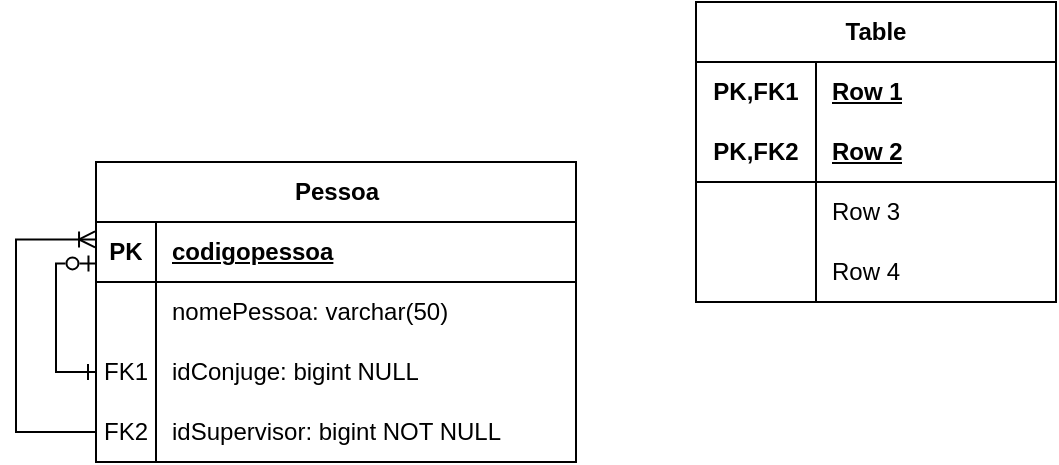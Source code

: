 <mxfile version="28.1.2">
  <diagram name="Página-1" id="4LtKs2egv7IMQ5CoFYMM">
    <mxGraphModel dx="243" dy="144" grid="1" gridSize="10" guides="1" tooltips="1" connect="1" arrows="1" fold="1" page="1" pageScale="1" pageWidth="827" pageHeight="1169" math="0" shadow="0" adaptiveColors="none">
      <root>
        <mxCell id="0" />
        <mxCell id="1" parent="0" />
        <mxCell id="pJ67ETkopfBpscHhz8Sm-31" style="edgeStyle=orthogonalEdgeStyle;rounded=0;orthogonalLoop=1;jettySize=auto;html=1;entryX=0;entryY=0.5;entryDx=0;entryDy=0;startArrow=ERzeroToOne;startFill=0;endArrow=ERone;endFill=0;exitX=0.001;exitY=0.69;exitDx=0;exitDy=0;exitPerimeter=0;" parent="1" source="pJ67ETkopfBpscHhz8Sm-16" target="pJ67ETkopfBpscHhz8Sm-22" edge="1">
          <mxGeometry relative="1" as="geometry" />
        </mxCell>
        <mxCell id="pJ67ETkopfBpscHhz8Sm-2" value="Table" style="shape=table;startSize=30;container=1;collapsible=1;childLayout=tableLayout;fixedRows=1;rowLines=0;fontStyle=1;align=center;resizeLast=1;html=1;whiteSpace=wrap;" parent="1" vertex="1">
          <mxGeometry x="370" y="50" width="180" height="150" as="geometry" />
        </mxCell>
        <mxCell id="pJ67ETkopfBpscHhz8Sm-3" value="" style="shape=tableRow;horizontal=0;startSize=0;swimlaneHead=0;swimlaneBody=0;fillColor=none;collapsible=0;dropTarget=0;points=[[0,0.5],[1,0.5]];portConstraint=eastwest;top=0;left=0;right=0;bottom=0;html=1;" parent="pJ67ETkopfBpscHhz8Sm-2" vertex="1">
          <mxGeometry y="30" width="180" height="30" as="geometry" />
        </mxCell>
        <mxCell id="pJ67ETkopfBpscHhz8Sm-4" value="PK,FK1" style="shape=partialRectangle;connectable=0;fillColor=none;top=0;left=0;bottom=0;right=0;fontStyle=1;overflow=hidden;html=1;whiteSpace=wrap;" parent="pJ67ETkopfBpscHhz8Sm-3" vertex="1">
          <mxGeometry width="60" height="30" as="geometry">
            <mxRectangle width="60" height="30" as="alternateBounds" />
          </mxGeometry>
        </mxCell>
        <mxCell id="pJ67ETkopfBpscHhz8Sm-5" value="Row 1" style="shape=partialRectangle;connectable=0;fillColor=none;top=0;left=0;bottom=0;right=0;align=left;spacingLeft=6;fontStyle=5;overflow=hidden;html=1;whiteSpace=wrap;" parent="pJ67ETkopfBpscHhz8Sm-3" vertex="1">
          <mxGeometry x="60" width="120" height="30" as="geometry">
            <mxRectangle width="120" height="30" as="alternateBounds" />
          </mxGeometry>
        </mxCell>
        <mxCell id="pJ67ETkopfBpscHhz8Sm-6" value="" style="shape=tableRow;horizontal=0;startSize=0;swimlaneHead=0;swimlaneBody=0;fillColor=none;collapsible=0;dropTarget=0;points=[[0,0.5],[1,0.5]];portConstraint=eastwest;top=0;left=0;right=0;bottom=1;html=1;" parent="pJ67ETkopfBpscHhz8Sm-2" vertex="1">
          <mxGeometry y="60" width="180" height="30" as="geometry" />
        </mxCell>
        <mxCell id="pJ67ETkopfBpscHhz8Sm-7" value="PK,FK2" style="shape=partialRectangle;connectable=0;fillColor=none;top=0;left=0;bottom=0;right=0;fontStyle=1;overflow=hidden;html=1;whiteSpace=wrap;" parent="pJ67ETkopfBpscHhz8Sm-6" vertex="1">
          <mxGeometry width="60" height="30" as="geometry">
            <mxRectangle width="60" height="30" as="alternateBounds" />
          </mxGeometry>
        </mxCell>
        <mxCell id="pJ67ETkopfBpscHhz8Sm-8" value="Row 2" style="shape=partialRectangle;connectable=0;fillColor=none;top=0;left=0;bottom=0;right=0;align=left;spacingLeft=6;fontStyle=5;overflow=hidden;html=1;whiteSpace=wrap;" parent="pJ67ETkopfBpscHhz8Sm-6" vertex="1">
          <mxGeometry x="60" width="120" height="30" as="geometry">
            <mxRectangle width="120" height="30" as="alternateBounds" />
          </mxGeometry>
        </mxCell>
        <mxCell id="pJ67ETkopfBpscHhz8Sm-9" value="" style="shape=tableRow;horizontal=0;startSize=0;swimlaneHead=0;swimlaneBody=0;fillColor=none;collapsible=0;dropTarget=0;points=[[0,0.5],[1,0.5]];portConstraint=eastwest;top=0;left=0;right=0;bottom=0;html=1;" parent="pJ67ETkopfBpscHhz8Sm-2" vertex="1">
          <mxGeometry y="90" width="180" height="30" as="geometry" />
        </mxCell>
        <mxCell id="pJ67ETkopfBpscHhz8Sm-10" value="" style="shape=partialRectangle;connectable=0;fillColor=none;top=0;left=0;bottom=0;right=0;editable=1;overflow=hidden;html=1;whiteSpace=wrap;" parent="pJ67ETkopfBpscHhz8Sm-9" vertex="1">
          <mxGeometry width="60" height="30" as="geometry">
            <mxRectangle width="60" height="30" as="alternateBounds" />
          </mxGeometry>
        </mxCell>
        <mxCell id="pJ67ETkopfBpscHhz8Sm-11" value="Row 3" style="shape=partialRectangle;connectable=0;fillColor=none;top=0;left=0;bottom=0;right=0;align=left;spacingLeft=6;overflow=hidden;html=1;whiteSpace=wrap;" parent="pJ67ETkopfBpscHhz8Sm-9" vertex="1">
          <mxGeometry x="60" width="120" height="30" as="geometry">
            <mxRectangle width="120" height="30" as="alternateBounds" />
          </mxGeometry>
        </mxCell>
        <mxCell id="pJ67ETkopfBpscHhz8Sm-12" value="" style="shape=tableRow;horizontal=0;startSize=0;swimlaneHead=0;swimlaneBody=0;fillColor=none;collapsible=0;dropTarget=0;points=[[0,0.5],[1,0.5]];portConstraint=eastwest;top=0;left=0;right=0;bottom=0;html=1;" parent="pJ67ETkopfBpscHhz8Sm-2" vertex="1">
          <mxGeometry y="120" width="180" height="30" as="geometry" />
        </mxCell>
        <mxCell id="pJ67ETkopfBpscHhz8Sm-13" value="" style="shape=partialRectangle;connectable=0;fillColor=none;top=0;left=0;bottom=0;right=0;editable=1;overflow=hidden;html=1;whiteSpace=wrap;" parent="pJ67ETkopfBpscHhz8Sm-12" vertex="1">
          <mxGeometry width="60" height="30" as="geometry">
            <mxRectangle width="60" height="30" as="alternateBounds" />
          </mxGeometry>
        </mxCell>
        <mxCell id="pJ67ETkopfBpscHhz8Sm-14" value="Row 4" style="shape=partialRectangle;connectable=0;fillColor=none;top=0;left=0;bottom=0;right=0;align=left;spacingLeft=6;overflow=hidden;html=1;whiteSpace=wrap;" parent="pJ67ETkopfBpscHhz8Sm-12" vertex="1">
          <mxGeometry x="60" width="120" height="30" as="geometry">
            <mxRectangle width="120" height="30" as="alternateBounds" />
          </mxGeometry>
        </mxCell>
        <mxCell id="pJ67ETkopfBpscHhz8Sm-15" value="Pessoa" style="shape=table;startSize=30;container=1;collapsible=1;childLayout=tableLayout;fixedRows=1;rowLines=0;fontStyle=1;align=center;resizeLast=1;html=1;" parent="1" vertex="1">
          <mxGeometry x="70" y="130" width="240" height="150" as="geometry" />
        </mxCell>
        <mxCell id="pJ67ETkopfBpscHhz8Sm-16" value="" style="shape=tableRow;horizontal=0;startSize=0;swimlaneHead=0;swimlaneBody=0;fillColor=none;collapsible=0;dropTarget=0;points=[[0,0.5],[1,0.5]];portConstraint=eastwest;top=0;left=0;right=0;bottom=1;" parent="pJ67ETkopfBpscHhz8Sm-15" vertex="1">
          <mxGeometry y="30" width="240" height="30" as="geometry" />
        </mxCell>
        <mxCell id="pJ67ETkopfBpscHhz8Sm-17" value="PK" style="shape=partialRectangle;connectable=0;fillColor=none;top=0;left=0;bottom=0;right=0;fontStyle=1;overflow=hidden;whiteSpace=wrap;html=1;" parent="pJ67ETkopfBpscHhz8Sm-16" vertex="1">
          <mxGeometry width="30" height="30" as="geometry">
            <mxRectangle width="30" height="30" as="alternateBounds" />
          </mxGeometry>
        </mxCell>
        <mxCell id="pJ67ETkopfBpscHhz8Sm-18" value="codigopessoa" style="shape=partialRectangle;connectable=0;fillColor=none;top=0;left=0;bottom=0;right=0;align=left;spacingLeft=6;fontStyle=5;overflow=hidden;whiteSpace=wrap;html=1;" parent="pJ67ETkopfBpscHhz8Sm-16" vertex="1">
          <mxGeometry x="30" width="210" height="30" as="geometry">
            <mxRectangle width="210" height="30" as="alternateBounds" />
          </mxGeometry>
        </mxCell>
        <mxCell id="pJ67ETkopfBpscHhz8Sm-19" value="" style="shape=tableRow;horizontal=0;startSize=0;swimlaneHead=0;swimlaneBody=0;fillColor=none;collapsible=0;dropTarget=0;points=[[0,0.5],[1,0.5]];portConstraint=eastwest;top=0;left=0;right=0;bottom=0;" parent="pJ67ETkopfBpscHhz8Sm-15" vertex="1">
          <mxGeometry y="60" width="240" height="30" as="geometry" />
        </mxCell>
        <mxCell id="pJ67ETkopfBpscHhz8Sm-20" value="" style="shape=partialRectangle;connectable=0;fillColor=none;top=0;left=0;bottom=0;right=0;editable=1;overflow=hidden;whiteSpace=wrap;html=1;" parent="pJ67ETkopfBpscHhz8Sm-19" vertex="1">
          <mxGeometry width="30" height="30" as="geometry">
            <mxRectangle width="30" height="30" as="alternateBounds" />
          </mxGeometry>
        </mxCell>
        <mxCell id="pJ67ETkopfBpscHhz8Sm-21" value="nomePessoa: varchar(50)" style="shape=partialRectangle;connectable=0;fillColor=none;top=0;left=0;bottom=0;right=0;align=left;spacingLeft=6;overflow=hidden;whiteSpace=wrap;html=1;" parent="pJ67ETkopfBpscHhz8Sm-19" vertex="1">
          <mxGeometry x="30" width="210" height="30" as="geometry">
            <mxRectangle width="210" height="30" as="alternateBounds" />
          </mxGeometry>
        </mxCell>
        <mxCell id="pJ67ETkopfBpscHhz8Sm-22" value="" style="shape=tableRow;horizontal=0;startSize=0;swimlaneHead=0;swimlaneBody=0;fillColor=none;collapsible=0;dropTarget=0;points=[[0,0.5],[1,0.5]];portConstraint=eastwest;top=0;left=0;right=0;bottom=0;" parent="pJ67ETkopfBpscHhz8Sm-15" vertex="1">
          <mxGeometry y="90" width="240" height="30" as="geometry" />
        </mxCell>
        <mxCell id="pJ67ETkopfBpscHhz8Sm-23" value="FK1" style="shape=partialRectangle;connectable=0;fillColor=none;top=0;left=0;bottom=0;right=0;editable=1;overflow=hidden;whiteSpace=wrap;html=1;" parent="pJ67ETkopfBpscHhz8Sm-22" vertex="1">
          <mxGeometry width="30" height="30" as="geometry">
            <mxRectangle width="30" height="30" as="alternateBounds" />
          </mxGeometry>
        </mxCell>
        <mxCell id="pJ67ETkopfBpscHhz8Sm-24" value="idConjuge: bigint NULL" style="shape=partialRectangle;connectable=0;fillColor=none;top=0;left=0;bottom=0;right=0;align=left;spacingLeft=6;overflow=hidden;whiteSpace=wrap;html=1;" parent="pJ67ETkopfBpscHhz8Sm-22" vertex="1">
          <mxGeometry x="30" width="210" height="30" as="geometry">
            <mxRectangle width="210" height="30" as="alternateBounds" />
          </mxGeometry>
        </mxCell>
        <mxCell id="pJ67ETkopfBpscHhz8Sm-25" value="" style="shape=tableRow;horizontal=0;startSize=0;swimlaneHead=0;swimlaneBody=0;fillColor=none;collapsible=0;dropTarget=0;points=[[0,0.5],[1,0.5]];portConstraint=eastwest;top=0;left=0;right=0;bottom=0;" parent="pJ67ETkopfBpscHhz8Sm-15" vertex="1">
          <mxGeometry y="120" width="240" height="30" as="geometry" />
        </mxCell>
        <mxCell id="pJ67ETkopfBpscHhz8Sm-26" value="FK2" style="shape=partialRectangle;connectable=0;fillColor=none;top=0;left=0;bottom=0;right=0;editable=1;overflow=hidden;whiteSpace=wrap;html=1;" parent="pJ67ETkopfBpscHhz8Sm-25" vertex="1">
          <mxGeometry width="30" height="30" as="geometry">
            <mxRectangle width="30" height="30" as="alternateBounds" />
          </mxGeometry>
        </mxCell>
        <mxCell id="pJ67ETkopfBpscHhz8Sm-27" value="idSupervisor: bigint NOT NULL" style="shape=partialRectangle;connectable=0;fillColor=none;top=0;left=0;bottom=0;right=0;align=left;spacingLeft=6;overflow=hidden;whiteSpace=wrap;html=1;" parent="pJ67ETkopfBpscHhz8Sm-25" vertex="1">
          <mxGeometry x="30" width="210" height="30" as="geometry">
            <mxRectangle width="210" height="30" as="alternateBounds" />
          </mxGeometry>
        </mxCell>
        <mxCell id="pJ67ETkopfBpscHhz8Sm-34" style="edgeStyle=orthogonalEdgeStyle;rounded=0;orthogonalLoop=1;jettySize=auto;html=1;entryX=-0.002;entryY=0.291;entryDx=0;entryDy=0;entryPerimeter=0;endArrow=ERoneToMany;endFill=0;" parent="pJ67ETkopfBpscHhz8Sm-15" source="pJ67ETkopfBpscHhz8Sm-25" target="pJ67ETkopfBpscHhz8Sm-16" edge="1">
          <mxGeometry relative="1" as="geometry">
            <Array as="points">
              <mxPoint x="-40" y="135" />
              <mxPoint x="-40" y="39" />
            </Array>
          </mxGeometry>
        </mxCell>
      </root>
    </mxGraphModel>
  </diagram>
</mxfile>
